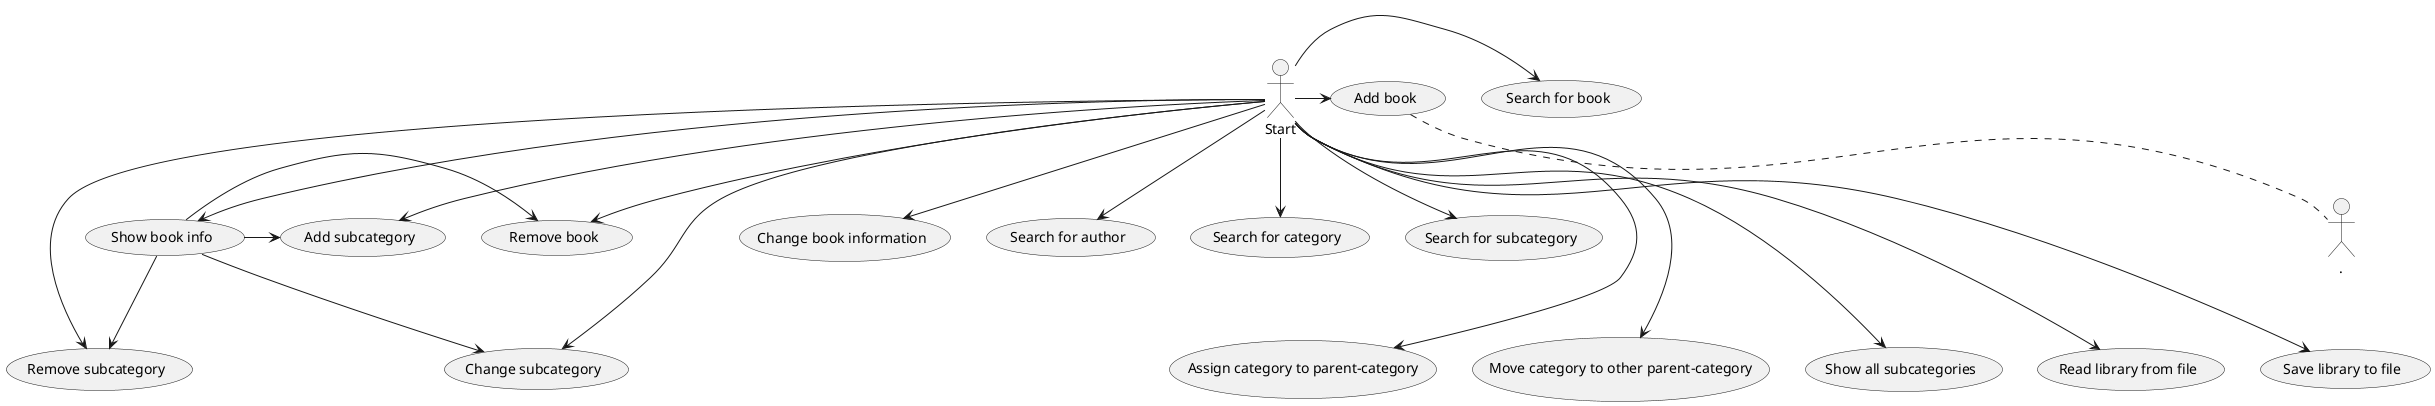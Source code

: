 @startuml
'https://plantuml.com/use-case-diagram


Start-> (Show book info)
Start-> (Search for book)
Start-> (Add book)
Start--> (Remove book)
Start--> (Change book information)
Start--> (Search for author)
Start--> (Search for category)
Start--> (Search for subcategory)
Start--> (Add subcategory)
Start---> (Remove subcategory)
Start---> (Change subcategory)
Start---> (Assign category to parent-category)
Start---> (Move category to other parent-category)
Start---> (Show all subcategories)
Start---> (Read library from file)
Start---> (Save library to file)
(Add book)...
(Show book info)->(Remove book)
(Show book info)->(Add subcategory)
(Show book info)->(Remove subcategory)
(Show book info)->(Change subcategory)


@enduml
